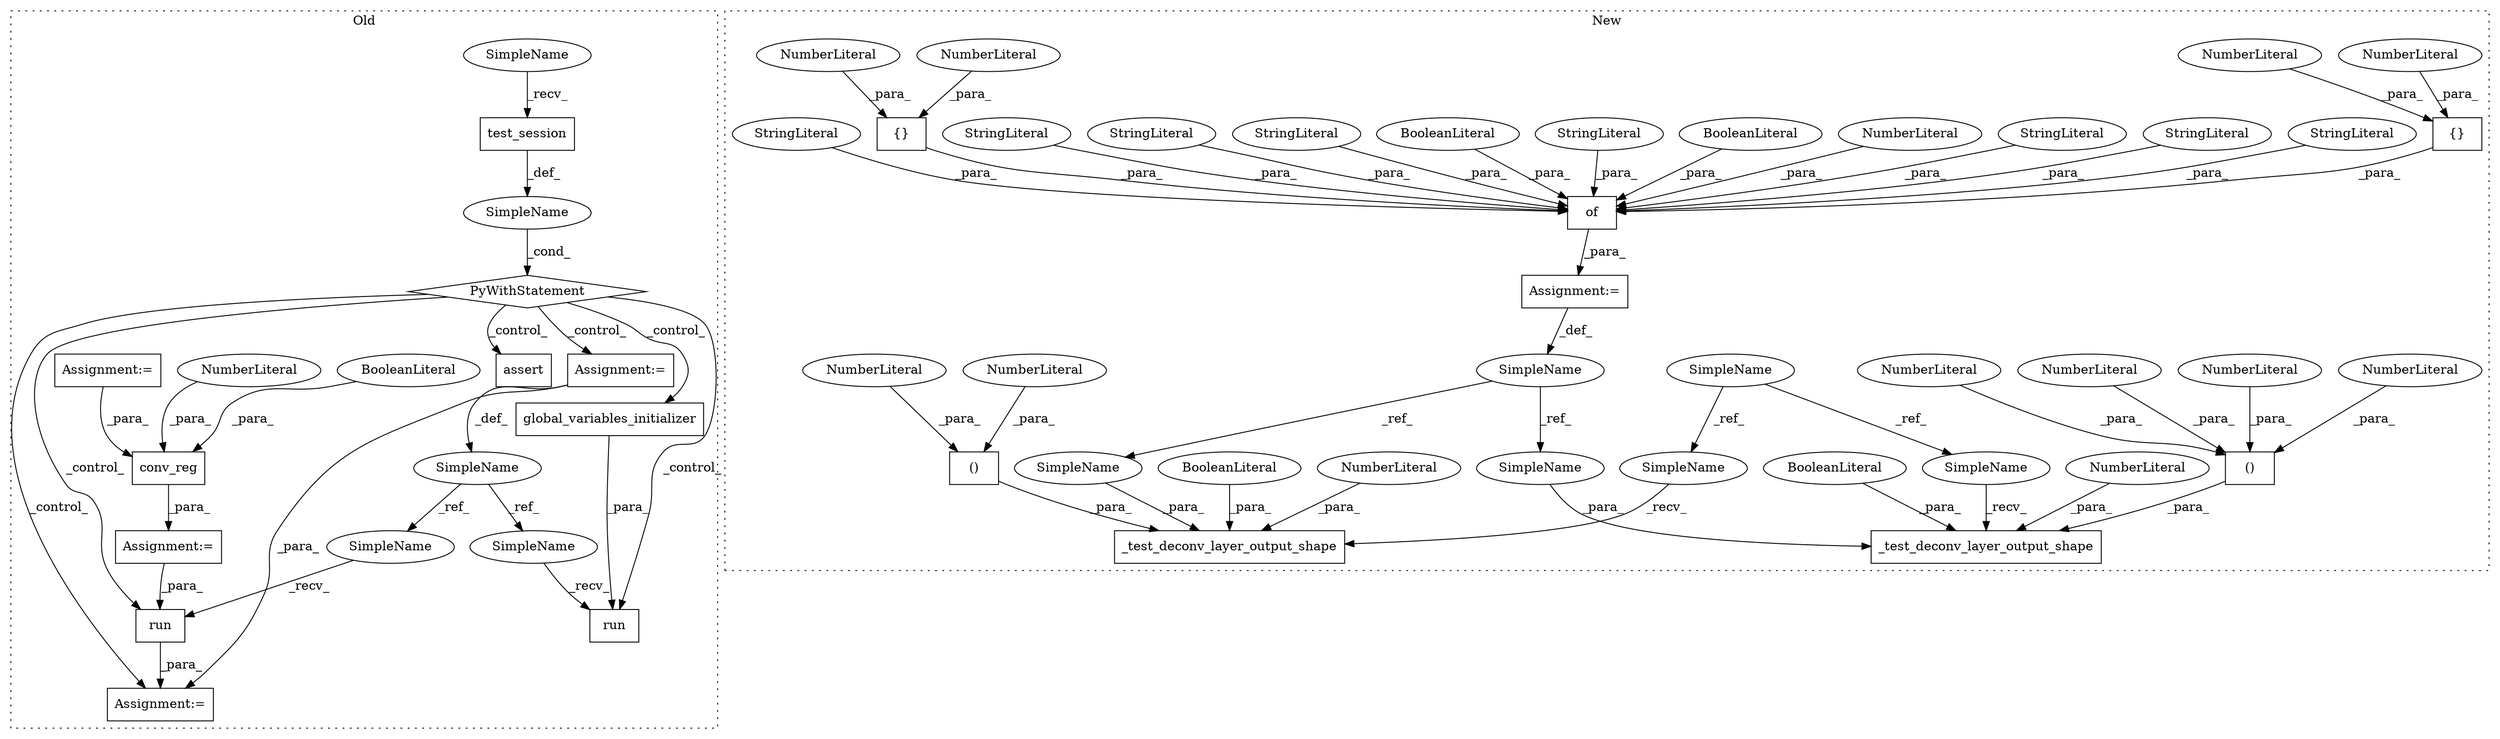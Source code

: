 digraph G {
subgraph cluster0 {
1 [label="run" a="32" s="7245,7261" l="4,1" shape="box"];
4 [label="Assignment:=" a="7" s="7239" l="1" shape="box"];
5 [label="SimpleName" a="42" s="" l="" shape="ellipse"];
6 [label="PyWithStatement" a="104" s="7119,7148" l="10,2" shape="diamond"];
7 [label="test_session" a="32" s="7134" l="14" shape="box"];
9 [label="Assignment:=" a="7" s="7162" l="4" shape="box"];
11 [label="run" a="32" s="7179,7224" l="4,1" shape="box"];
12 [label="SimpleName" a="42" s="7162" l="4" shape="ellipse"];
13 [label="global_variables_initializer" a="32" s="7194" l="30" shape="box"];
18 [label="Assignment:=" a="7" s="7068" l="1" shape="box"];
19 [label="Assignment:=" a="7" s="6927" l="1" shape="box"];
20 [label="assert" a="32" s="7275,7372" l="22,1" shape="box"];
26 [label="conv_reg" a="32" s="7069,7091" l="9,1" shape="box"];
27 [label="BooleanLiteral" a="9" s="7083" l="4" shape="ellipse"];
50 [label="NumberLiteral" a="34" s="7088" l="3" shape="ellipse"];
51 [label="SimpleName" a="42" s="7240" l="4" shape="ellipse"];
52 [label="SimpleName" a="42" s="7174" l="4" shape="ellipse"];
57 [label="SimpleName" a="42" s="7129" l="4" shape="ellipse"];
label = "Old";
style="dotted";
}
subgraph cluster1 {
2 [label="{}" a="4" s="7081,7087" l="1,1" shape="box"];
3 [label="Assignment:=" a="7" s="7005" l="1" shape="box"];
8 [label="NumberLiteral" a="34" s="7084" l="1" shape="ellipse"];
10 [label="NumberLiteral" a="34" s="7082" l="1" shape="ellipse"];
14 [label="of" a="32" s="7010,7190" l="3,1" shape="box"];
15 [label="StringLiteral" a="45" s="7134" l="7" shape="ellipse"];
16 [label="StringLiteral" a="45" s="7122" l="11" shape="ellipse"];
17 [label="StringLiteral" a="45" s="7013" l="15" shape="ellipse"];
21 [label="NumberLiteral" a="34" s="7029" l="2" shape="ellipse"];
22 [label="BooleanLiteral" a="9" s="7101" l="5" shape="ellipse"];
23 [label="StringLiteral" a="45" s="7032" l="13" shape="ellipse"];
24 [label="BooleanLiteral" a="9" s="7117" l="4" shape="ellipse"];
25 [label="StringLiteral" a="45" s="7089" l="11" shape="ellipse"];
28 [label="StringLiteral" a="45" s="7063" l="8" shape="ellipse"];
29 [label="StringLiteral" a="45" s="7142" l="15" shape="ellipse"];
30 [label="{}" a="4" s="7055,7061" l="1,1" shape="box"];
31 [label="NumberLiteral" a="34" s="7060" l="1" shape="ellipse"];
32 [label="NumberLiteral" a="34" s="7056" l="1" shape="ellipse"];
33 [label="StringLiteral" a="45" s="7107" l="9" shape="ellipse"];
34 [label="_test_deconv_layer_output_shape" a="32" s="7336,7459" l="32,1" shape="box"];
35 [label="()" a="106" s="7387" l="61" shape="box"];
36 [label="NumberLiteral" a="34" s="7416" l="2" shape="ellipse"];
37 [label="NumberLiteral" a="34" s="7368" l="1" shape="ellipse"];
38 [label="_test_deconv_layer_output_shape" a="32" s="7202,7324" l="32,1" shape="box"];
39 [label="()" a="106" s="7253" l="61" shape="box"];
40 [label="NumberLiteral" a="34" s="7446" l="2" shape="ellipse"];
41 [label="NumberLiteral" a="34" s="7387" l="1" shape="ellipse"];
42 [label="NumberLiteral" a="34" s="7431" l="2" shape="ellipse"];
43 [label="NumberLiteral" a="34" s="7253" l="1" shape="ellipse"];
44 [label="NumberLiteral" a="34" s="7321" l="3" shape="ellipse"];
45 [label="SimpleName" a="42" s="6932" l="4" shape="ellipse"];
46 [label="BooleanLiteral" a="9" s="7450" l="5" shape="ellipse"];
47 [label="BooleanLiteral" a="9" s="7316" l="4" shape="ellipse"];
48 [label="SimpleName" a="42" s="6994" l="11" shape="ellipse"];
49 [label="NumberLiteral" a="34" s="7297" l="2" shape="ellipse"];
53 [label="SimpleName" a="42" s="7370" l="11" shape="ellipse"];
54 [label="SimpleName" a="42" s="7236" l="11" shape="ellipse"];
55 [label="SimpleName" a="42" s="7197" l="4" shape="ellipse"];
56 [label="SimpleName" a="42" s="7331" l="4" shape="ellipse"];
label = "New";
style="dotted";
}
1 -> 4 [label="_para_"];
2 -> 14 [label="_para_"];
3 -> 48 [label="_def_"];
5 -> 6 [label="_cond_"];
6 -> 20 [label="_control_"];
6 -> 13 [label="_control_"];
6 -> 1 [label="_control_"];
6 -> 11 [label="_control_"];
6 -> 9 [label="_control_"];
6 -> 4 [label="_control_"];
7 -> 5 [label="_def_"];
8 -> 2 [label="_para_"];
9 -> 4 [label="_para_"];
9 -> 12 [label="_def_"];
10 -> 2 [label="_para_"];
12 -> 51 [label="_ref_"];
12 -> 52 [label="_ref_"];
13 -> 11 [label="_para_"];
14 -> 3 [label="_para_"];
15 -> 14 [label="_para_"];
16 -> 14 [label="_para_"];
17 -> 14 [label="_para_"];
18 -> 1 [label="_para_"];
19 -> 26 [label="_para_"];
21 -> 14 [label="_para_"];
22 -> 14 [label="_para_"];
23 -> 14 [label="_para_"];
24 -> 14 [label="_para_"];
25 -> 14 [label="_para_"];
26 -> 18 [label="_para_"];
27 -> 26 [label="_para_"];
28 -> 14 [label="_para_"];
29 -> 14 [label="_para_"];
30 -> 14 [label="_para_"];
31 -> 30 [label="_para_"];
32 -> 30 [label="_para_"];
33 -> 14 [label="_para_"];
35 -> 34 [label="_para_"];
36 -> 35 [label="_para_"];
37 -> 34 [label="_para_"];
39 -> 38 [label="_para_"];
40 -> 35 [label="_para_"];
41 -> 35 [label="_para_"];
42 -> 35 [label="_para_"];
43 -> 39 [label="_para_"];
44 -> 38 [label="_para_"];
45 -> 56 [label="_ref_"];
45 -> 55 [label="_ref_"];
46 -> 34 [label="_para_"];
47 -> 38 [label="_para_"];
48 -> 54 [label="_ref_"];
48 -> 53 [label="_ref_"];
49 -> 39 [label="_para_"];
50 -> 26 [label="_para_"];
51 -> 1 [label="_recv_"];
52 -> 11 [label="_recv_"];
53 -> 34 [label="_para_"];
54 -> 38 [label="_para_"];
55 -> 38 [label="_recv_"];
56 -> 34 [label="_recv_"];
57 -> 7 [label="_recv_"];
}